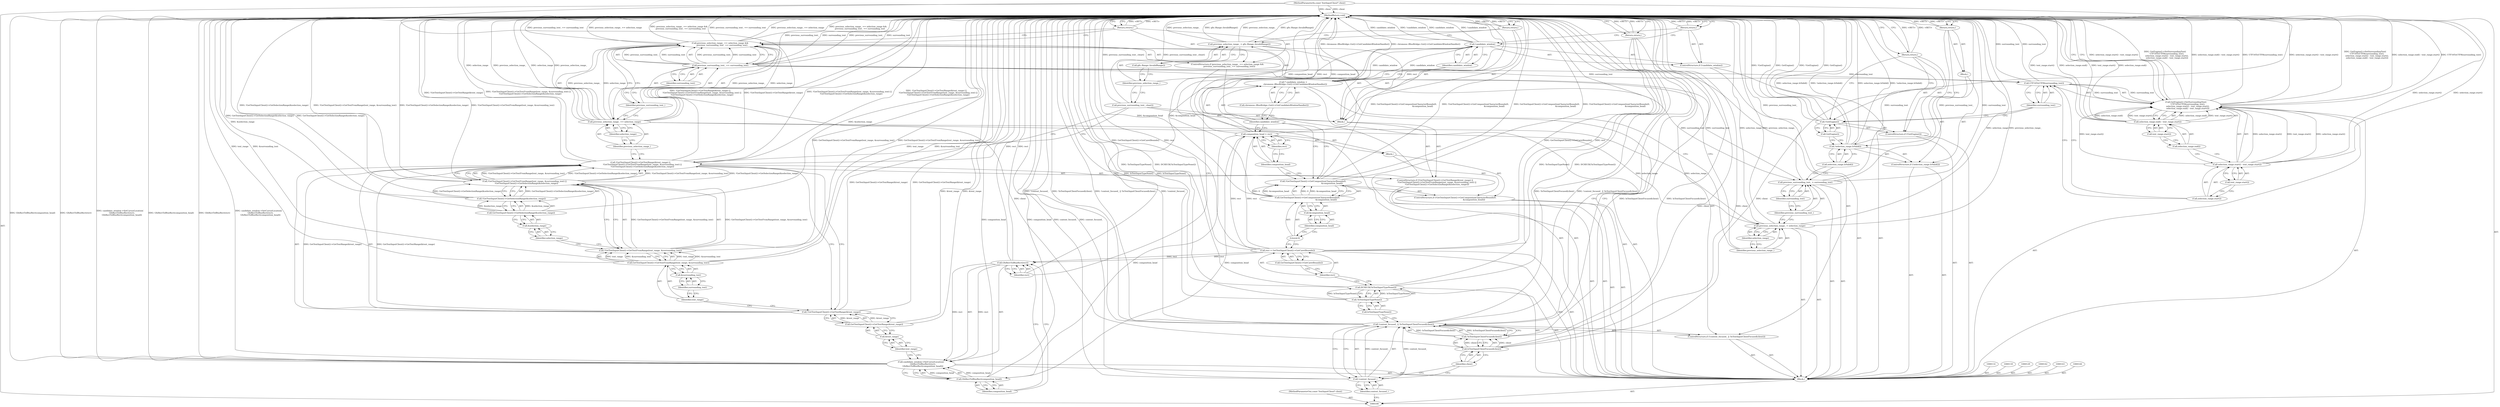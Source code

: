 digraph "1_Chrome_364fb6e517fc4fbc8196a4afba4f77b3d5300c3e_3" {
"1000200" [label="(MethodReturn,void)"];
"1000101" [label="(MethodParameterIn,const TextInputClient* client)"];
"1000319" [label="(MethodParameterOut,const TextInputClient* client)"];
"1000102" [label="(Block,)"];
"1000130" [label="(Call,* candidate_window =\n      chromeos::IBusBridge::Get()->GetCandidateWindowHandler())"];
"1000131" [label="(Identifier,candidate_window)"];
"1000132" [label="(Call,chromeos::IBusBridge::Get()->GetCandidateWindowHandler())"];
"1000133" [label="(ControlStructure,if (!candidate_window))"];
"1000134" [label="(Call,!candidate_window)"];
"1000135" [label="(Identifier,candidate_window)"];
"1000136" [label="(Return,return;)"];
"1000137" [label="(Call,candidate_window->SetCursorLocation(\n      GfxRectToIBusRect(rect),\n      GfxRectToIBusRect(composition_head)))"];
"1000139" [label="(Identifier,rect)"];
"1000138" [label="(Call,GfxRectToIBusRect(rect))"];
"1000141" [label="(Identifier,composition_head)"];
"1000140" [label="(Call,GfxRectToIBusRect(composition_head))"];
"1000103" [label="(ControlStructure,if (!context_focused_ || !IsTextInputClientFocused(client)))"];
"1000107" [label="(Call,!IsTextInputClientFocused(client))"];
"1000108" [label="(Call,IsTextInputClientFocused(client))"];
"1000109" [label="(Identifier,client)"];
"1000104" [label="(Call,!context_focused_ || !IsTextInputClientFocused(client))"];
"1000105" [label="(Call,!context_focused_)"];
"1000106" [label="(Identifier,context_focused_)"];
"1000145" [label="(ControlStructure,if (!GetTextInputClient()->GetTextRange(&text_range) ||\n      !GetTextInputClient()->GetTextFromRange(text_range, &surrounding_text) ||\n      !GetTextInputClient()->GetSelectionRange(&selection_range)))"];
"1000149" [label="(Call,&text_range)"];
"1000150" [label="(Identifier,text_range)"];
"1000146" [label="(Call,!GetTextInputClient()->GetTextRange(&text_range) ||\n      !GetTextInputClient()->GetTextFromRange(text_range, &surrounding_text) ||\n      !GetTextInputClient()->GetSelectionRange(&selection_range))"];
"1000147" [label="(Call,!GetTextInputClient()->GetTextRange(&text_range))"];
"1000148" [label="(Call,GetTextInputClient()->GetTextRange(&text_range))"];
"1000154" [label="(Identifier,text_range)"];
"1000155" [label="(Call,&surrounding_text)"];
"1000156" [label="(Identifier,surrounding_text)"];
"1000151" [label="(Call,!GetTextInputClient()->GetTextFromRange(text_range, &surrounding_text) ||\n      !GetTextInputClient()->GetSelectionRange(&selection_range))"];
"1000152" [label="(Call,!GetTextInputClient()->GetTextFromRange(text_range, &surrounding_text))"];
"1000153" [label="(Call,GetTextInputClient()->GetTextFromRange(text_range, &surrounding_text))"];
"1000159" [label="(Call,&selection_range)"];
"1000160" [label="(Identifier,selection_range)"];
"1000157" [label="(Call,!GetTextInputClient()->GetSelectionRange(&selection_range))"];
"1000161" [label="(Block,)"];
"1000158" [label="(Call,GetTextInputClient()->GetSelectionRange(&selection_range))"];
"1000162" [label="(Call,previous_surrounding_text_.clear())"];
"1000165" [label="(Call,gfx::Range::InvalidRange())"];
"1000163" [label="(Call,previous_selection_range_ = gfx::Range::InvalidRange())"];
"1000164" [label="(Identifier,previous_selection_range_)"];
"1000166" [label="(Return,return;)"];
"1000167" [label="(ControlStructure,if (previous_selection_range_ == selection_range &&\n      previous_surrounding_text_ == surrounding_text))"];
"1000171" [label="(Identifier,selection_range)"];
"1000168" [label="(Call,previous_selection_range_ == selection_range &&\n      previous_surrounding_text_ == surrounding_text)"];
"1000169" [label="(Call,previous_selection_range_ == selection_range)"];
"1000170" [label="(Identifier,previous_selection_range_)"];
"1000174" [label="(Identifier,surrounding_text)"];
"1000172" [label="(Call,previous_surrounding_text_ == surrounding_text)"];
"1000173" [label="(Identifier,previous_surrounding_text_)"];
"1000110" [label="(Return,return;)"];
"1000175" [label="(Return,return;)"];
"1000176" [label="(Call,previous_selection_range_ = selection_range)"];
"1000177" [label="(Identifier,previous_selection_range_)"];
"1000178" [label="(Identifier,selection_range)"];
"1000179" [label="(Call,previous_surrounding_text_ = surrounding_text)"];
"1000180" [label="(Identifier,previous_surrounding_text_)"];
"1000181" [label="(Identifier,surrounding_text)"];
"1000182" [label="(ControlStructure,if (!selection_range.IsValid()))"];
"1000185" [label="(Block,)"];
"1000183" [label="(Call,!selection_range.IsValid())"];
"1000184" [label="(Call,selection_range.IsValid())"];
"1000186" [label="(Return,return;)"];
"1000187" [label="(ControlStructure,if (!GetEngine()))"];
"1000188" [label="(Call,!GetEngine())"];
"1000189" [label="(Call,GetEngine())"];
"1000190" [label="(Return,return;)"];
"1000191" [label="(Call,GetEngine()->SetSurroundingText(\n      UTF16ToUTF8(surrounding_text),\n      selection_range.start() - text_range.start(),\n      selection_range.end() - text_range.start()))"];
"1000193" [label="(Identifier,surrounding_text)"];
"1000192" [label="(Call,UTF16ToUTF8(surrounding_text))"];
"1000113" [label="(Call,IsTextInputTypeNone())"];
"1000111" [label="(Call,DCHECK(!IsTextInputTypeNone()))"];
"1000112" [label="(Call,!IsTextInputTypeNone())"];
"1000196" [label="(Call,text_range.start())"];
"1000194" [label="(Call,selection_range.start() - text_range.start())"];
"1000195" [label="(Call,selection_range.start())"];
"1000199" [label="(Call,text_range.start())"];
"1000197" [label="(Call,selection_range.end() - text_range.start())"];
"1000198" [label="(Call,selection_range.end())"];
"1000115" [label="(Call,rect = GetTextInputClient()->GetCaretBounds())"];
"1000116" [label="(Identifier,rect)"];
"1000117" [label="(Call,GetTextInputClient()->GetCaretBounds())"];
"1000119" [label="(ControlStructure,if (!GetTextInputClient()->GetCompositionCharacterBounds(0,\n                                                           &composition_head)))"];
"1000122" [label="(Literal,0)"];
"1000120" [label="(Call,!GetTextInputClient()->GetCompositionCharacterBounds(0,\n                                                           &composition_head))"];
"1000121" [label="(Call,GetTextInputClient()->GetCompositionCharacterBounds(0,\n                                                           &composition_head))"];
"1000123" [label="(Call,&composition_head)"];
"1000124" [label="(Identifier,composition_head)"];
"1000125" [label="(Block,)"];
"1000128" [label="(Identifier,rect)"];
"1000126" [label="(Call,composition_head = rect)"];
"1000127" [label="(Identifier,composition_head)"];
"1000200" -> "1000100"  [label="AST: "];
"1000200" -> "1000110"  [label="CFG: "];
"1000200" -> "1000136"  [label="CFG: "];
"1000200" -> "1000166"  [label="CFG: "];
"1000200" -> "1000175"  [label="CFG: "];
"1000200" -> "1000186"  [label="CFG: "];
"1000200" -> "1000190"  [label="CFG: "];
"1000200" -> "1000191"  [label="CFG: "];
"1000136" -> "1000200"  [label="DDG: <RET>"];
"1000186" -> "1000200"  [label="DDG: <RET>"];
"1000166" -> "1000200"  [label="DDG: <RET>"];
"1000168" -> "1000200"  [label="DDG: previous_surrounding_text_ == surrounding_text"];
"1000168" -> "1000200"  [label="DDG: previous_selection_range_ == selection_range"];
"1000168" -> "1000200"  [label="DDG: previous_selection_range_ == selection_range &&\n      previous_surrounding_text_ == surrounding_text"];
"1000191" -> "1000200"  [label="DDG: selection_range.start() - text_range.start()"];
"1000191" -> "1000200"  [label="DDG: GetEngine()->SetSurroundingText(\n      UTF16ToUTF8(surrounding_text),\n      selection_range.start() - text_range.start(),\n      selection_range.end() - text_range.start())"];
"1000191" -> "1000200"  [label="DDG: selection_range.end() - text_range.start()"];
"1000191" -> "1000200"  [label="DDG: UTF16ToUTF8(surrounding_text)"];
"1000107" -> "1000200"  [label="DDG: IsTextInputClientFocused(client)"];
"1000151" -> "1000200"  [label="DDG: !GetTextInputClient()->GetSelectionRange(&selection_range)"];
"1000151" -> "1000200"  [label="DDG: !GetTextInputClient()->GetTextFromRange(text_range, &surrounding_text)"];
"1000104" -> "1000200"  [label="DDG: !context_focused_"];
"1000104" -> "1000200"  [label="DDG: !IsTextInputClientFocused(client)"];
"1000104" -> "1000200"  [label="DDG: !context_focused_ || !IsTextInputClientFocused(client)"];
"1000188" -> "1000200"  [label="DDG: GetEngine()"];
"1000188" -> "1000200"  [label="DDG: !GetEngine()"];
"1000179" -> "1000200"  [label="DDG: surrounding_text"];
"1000179" -> "1000200"  [label="DDG: previous_surrounding_text_"];
"1000111" -> "1000200"  [label="DDG: !IsTextInputTypeNone()"];
"1000111" -> "1000200"  [label="DDG: DCHECK(!IsTextInputTypeNone())"];
"1000153" -> "1000200"  [label="DDG: text_range"];
"1000153" -> "1000200"  [label="DDG: &surrounding_text"];
"1000169" -> "1000200"  [label="DDG: selection_range"];
"1000169" -> "1000200"  [label="DDG: previous_selection_range_"];
"1000158" -> "1000200"  [label="DDG: &selection_range"];
"1000115" -> "1000200"  [label="DDG: GetTextInputClient()->GetCaretBounds()"];
"1000115" -> "1000200"  [label="DDG: rect"];
"1000176" -> "1000200"  [label="DDG: selection_range"];
"1000176" -> "1000200"  [label="DDG: previous_selection_range_"];
"1000163" -> "1000200"  [label="DDG: previous_selection_range_"];
"1000163" -> "1000200"  [label="DDG: gfx::Range::InvalidRange()"];
"1000146" -> "1000200"  [label="DDG: !GetTextInputClient()->GetTextFromRange(text_range, &surrounding_text) ||\n      !GetTextInputClient()->GetSelectionRange(&selection_range)"];
"1000146" -> "1000200"  [label="DDG: !GetTextInputClient()->GetTextRange(&text_range) ||\n      !GetTextInputClient()->GetTextFromRange(text_range, &surrounding_text) ||\n      !GetTextInputClient()->GetSelectionRange(&selection_range)"];
"1000146" -> "1000200"  [label="DDG: !GetTextInputClient()->GetTextRange(&text_range)"];
"1000121" -> "1000200"  [label="DDG: &composition_head"];
"1000130" -> "1000200"  [label="DDG: chromeos::IBusBridge::Get()->GetCandidateWindowHandler()"];
"1000140" -> "1000200"  [label="DDG: composition_head"];
"1000138" -> "1000200"  [label="DDG: rect"];
"1000137" -> "1000200"  [label="DDG: GfxRectToIBusRect(composition_head)"];
"1000137" -> "1000200"  [label="DDG: GfxRectToIBusRect(rect)"];
"1000137" -> "1000200"  [label="DDG: candidate_window->SetCursorLocation(\n      GfxRectToIBusRect(rect),\n      GfxRectToIBusRect(composition_head))"];
"1000194" -> "1000200"  [label="DDG: selection_range.start()"];
"1000183" -> "1000200"  [label="DDG: selection_range.IsValid()"];
"1000183" -> "1000200"  [label="DDG: !selection_range.IsValid()"];
"1000157" -> "1000200"  [label="DDG: GetTextInputClient()->GetSelectionRange(&selection_range)"];
"1000134" -> "1000200"  [label="DDG: !candidate_window"];
"1000134" -> "1000200"  [label="DDG: candidate_window"];
"1000120" -> "1000200"  [label="DDG: GetTextInputClient()->GetCompositionCharacterBounds(0,\n                                                           &composition_head)"];
"1000120" -> "1000200"  [label="DDG: !GetTextInputClient()->GetCompositionCharacterBounds(0,\n                                                           &composition_head)"];
"1000148" -> "1000200"  [label="DDG: &text_range"];
"1000147" -> "1000200"  [label="DDG: GetTextInputClient()->GetTextRange(&text_range)"];
"1000126" -> "1000200"  [label="DDG: composition_head"];
"1000126" -> "1000200"  [label="DDG: rect"];
"1000152" -> "1000200"  [label="DDG: GetTextInputClient()->GetTextFromRange(text_range, &surrounding_text)"];
"1000197" -> "1000200"  [label="DDG: text_range.start()"];
"1000197" -> "1000200"  [label="DDG: selection_range.end()"];
"1000192" -> "1000200"  [label="DDG: surrounding_text"];
"1000112" -> "1000200"  [label="DDG: IsTextInputTypeNone()"];
"1000101" -> "1000200"  [label="DDG: client"];
"1000172" -> "1000200"  [label="DDG: previous_surrounding_text_"];
"1000172" -> "1000200"  [label="DDG: surrounding_text"];
"1000162" -> "1000200"  [label="DDG: previous_surrounding_text_.clear()"];
"1000105" -> "1000200"  [label="DDG: context_focused_"];
"1000108" -> "1000200"  [label="DDG: client"];
"1000175" -> "1000200"  [label="DDG: <RET>"];
"1000110" -> "1000200"  [label="DDG: <RET>"];
"1000190" -> "1000200"  [label="DDG: <RET>"];
"1000101" -> "1000100"  [label="AST: "];
"1000101" -> "1000200"  [label="DDG: client"];
"1000101" -> "1000108"  [label="DDG: client"];
"1000319" -> "1000100"  [label="AST: "];
"1000102" -> "1000100"  [label="AST: "];
"1000103" -> "1000102"  [label="AST: "];
"1000111" -> "1000102"  [label="AST: "];
"1000114" -> "1000102"  [label="AST: "];
"1000115" -> "1000102"  [label="AST: "];
"1000118" -> "1000102"  [label="AST: "];
"1000119" -> "1000102"  [label="AST: "];
"1000129" -> "1000102"  [label="AST: "];
"1000130" -> "1000102"  [label="AST: "];
"1000133" -> "1000102"  [label="AST: "];
"1000137" -> "1000102"  [label="AST: "];
"1000142" -> "1000102"  [label="AST: "];
"1000143" -> "1000102"  [label="AST: "];
"1000144" -> "1000102"  [label="AST: "];
"1000145" -> "1000102"  [label="AST: "];
"1000167" -> "1000102"  [label="AST: "];
"1000176" -> "1000102"  [label="AST: "];
"1000179" -> "1000102"  [label="AST: "];
"1000182" -> "1000102"  [label="AST: "];
"1000187" -> "1000102"  [label="AST: "];
"1000191" -> "1000102"  [label="AST: "];
"1000130" -> "1000102"  [label="AST: "];
"1000130" -> "1000132"  [label="CFG: "];
"1000131" -> "1000130"  [label="AST: "];
"1000132" -> "1000130"  [label="AST: "];
"1000135" -> "1000130"  [label="CFG: "];
"1000130" -> "1000200"  [label="DDG: chromeos::IBusBridge::Get()->GetCandidateWindowHandler()"];
"1000130" -> "1000134"  [label="DDG: candidate_window"];
"1000131" -> "1000130"  [label="AST: "];
"1000131" -> "1000126"  [label="CFG: "];
"1000131" -> "1000120"  [label="CFG: "];
"1000132" -> "1000131"  [label="CFG: "];
"1000132" -> "1000130"  [label="AST: "];
"1000132" -> "1000131"  [label="CFG: "];
"1000130" -> "1000132"  [label="CFG: "];
"1000133" -> "1000102"  [label="AST: "];
"1000134" -> "1000133"  [label="AST: "];
"1000136" -> "1000133"  [label="AST: "];
"1000134" -> "1000133"  [label="AST: "];
"1000134" -> "1000135"  [label="CFG: "];
"1000135" -> "1000134"  [label="AST: "];
"1000136" -> "1000134"  [label="CFG: "];
"1000139" -> "1000134"  [label="CFG: "];
"1000134" -> "1000200"  [label="DDG: !candidate_window"];
"1000134" -> "1000200"  [label="DDG: candidate_window"];
"1000130" -> "1000134"  [label="DDG: candidate_window"];
"1000135" -> "1000134"  [label="AST: "];
"1000135" -> "1000130"  [label="CFG: "];
"1000134" -> "1000135"  [label="CFG: "];
"1000136" -> "1000133"  [label="AST: "];
"1000136" -> "1000134"  [label="CFG: "];
"1000200" -> "1000136"  [label="CFG: "];
"1000136" -> "1000200"  [label="DDG: <RET>"];
"1000137" -> "1000102"  [label="AST: "];
"1000137" -> "1000140"  [label="CFG: "];
"1000138" -> "1000137"  [label="AST: "];
"1000140" -> "1000137"  [label="AST: "];
"1000150" -> "1000137"  [label="CFG: "];
"1000137" -> "1000200"  [label="DDG: GfxRectToIBusRect(composition_head)"];
"1000137" -> "1000200"  [label="DDG: GfxRectToIBusRect(rect)"];
"1000137" -> "1000200"  [label="DDG: candidate_window->SetCursorLocation(\n      GfxRectToIBusRect(rect),\n      GfxRectToIBusRect(composition_head))"];
"1000138" -> "1000137"  [label="DDG: rect"];
"1000140" -> "1000137"  [label="DDG: composition_head"];
"1000139" -> "1000138"  [label="AST: "];
"1000139" -> "1000134"  [label="CFG: "];
"1000138" -> "1000139"  [label="CFG: "];
"1000138" -> "1000137"  [label="AST: "];
"1000138" -> "1000139"  [label="CFG: "];
"1000139" -> "1000138"  [label="AST: "];
"1000141" -> "1000138"  [label="CFG: "];
"1000138" -> "1000200"  [label="DDG: rect"];
"1000138" -> "1000137"  [label="DDG: rect"];
"1000115" -> "1000138"  [label="DDG: rect"];
"1000141" -> "1000140"  [label="AST: "];
"1000141" -> "1000138"  [label="CFG: "];
"1000140" -> "1000141"  [label="CFG: "];
"1000140" -> "1000137"  [label="AST: "];
"1000140" -> "1000141"  [label="CFG: "];
"1000141" -> "1000140"  [label="AST: "];
"1000137" -> "1000140"  [label="CFG: "];
"1000140" -> "1000200"  [label="DDG: composition_head"];
"1000140" -> "1000137"  [label="DDG: composition_head"];
"1000126" -> "1000140"  [label="DDG: composition_head"];
"1000103" -> "1000102"  [label="AST: "];
"1000104" -> "1000103"  [label="AST: "];
"1000110" -> "1000103"  [label="AST: "];
"1000107" -> "1000104"  [label="AST: "];
"1000107" -> "1000108"  [label="CFG: "];
"1000108" -> "1000107"  [label="AST: "];
"1000104" -> "1000107"  [label="CFG: "];
"1000107" -> "1000200"  [label="DDG: IsTextInputClientFocused(client)"];
"1000107" -> "1000104"  [label="DDG: IsTextInputClientFocused(client)"];
"1000108" -> "1000107"  [label="DDG: client"];
"1000108" -> "1000107"  [label="AST: "];
"1000108" -> "1000109"  [label="CFG: "];
"1000109" -> "1000108"  [label="AST: "];
"1000107" -> "1000108"  [label="CFG: "];
"1000108" -> "1000200"  [label="DDG: client"];
"1000108" -> "1000107"  [label="DDG: client"];
"1000101" -> "1000108"  [label="DDG: client"];
"1000109" -> "1000108"  [label="AST: "];
"1000109" -> "1000105"  [label="CFG: "];
"1000108" -> "1000109"  [label="CFG: "];
"1000104" -> "1000103"  [label="AST: "];
"1000104" -> "1000105"  [label="CFG: "];
"1000104" -> "1000107"  [label="CFG: "];
"1000105" -> "1000104"  [label="AST: "];
"1000107" -> "1000104"  [label="AST: "];
"1000110" -> "1000104"  [label="CFG: "];
"1000113" -> "1000104"  [label="CFG: "];
"1000104" -> "1000200"  [label="DDG: !context_focused_"];
"1000104" -> "1000200"  [label="DDG: !IsTextInputClientFocused(client)"];
"1000104" -> "1000200"  [label="DDG: !context_focused_ || !IsTextInputClientFocused(client)"];
"1000105" -> "1000104"  [label="DDG: context_focused_"];
"1000107" -> "1000104"  [label="DDG: IsTextInputClientFocused(client)"];
"1000105" -> "1000104"  [label="AST: "];
"1000105" -> "1000106"  [label="CFG: "];
"1000106" -> "1000105"  [label="AST: "];
"1000109" -> "1000105"  [label="CFG: "];
"1000104" -> "1000105"  [label="CFG: "];
"1000105" -> "1000200"  [label="DDG: context_focused_"];
"1000105" -> "1000104"  [label="DDG: context_focused_"];
"1000106" -> "1000105"  [label="AST: "];
"1000106" -> "1000100"  [label="CFG: "];
"1000105" -> "1000106"  [label="CFG: "];
"1000145" -> "1000102"  [label="AST: "];
"1000146" -> "1000145"  [label="AST: "];
"1000161" -> "1000145"  [label="AST: "];
"1000149" -> "1000148"  [label="AST: "];
"1000149" -> "1000150"  [label="CFG: "];
"1000150" -> "1000149"  [label="AST: "];
"1000148" -> "1000149"  [label="CFG: "];
"1000150" -> "1000149"  [label="AST: "];
"1000150" -> "1000137"  [label="CFG: "];
"1000149" -> "1000150"  [label="CFG: "];
"1000146" -> "1000145"  [label="AST: "];
"1000146" -> "1000147"  [label="CFG: "];
"1000146" -> "1000151"  [label="CFG: "];
"1000147" -> "1000146"  [label="AST: "];
"1000151" -> "1000146"  [label="AST: "];
"1000162" -> "1000146"  [label="CFG: "];
"1000170" -> "1000146"  [label="CFG: "];
"1000146" -> "1000200"  [label="DDG: !GetTextInputClient()->GetTextFromRange(text_range, &surrounding_text) ||\n      !GetTextInputClient()->GetSelectionRange(&selection_range)"];
"1000146" -> "1000200"  [label="DDG: !GetTextInputClient()->GetTextRange(&text_range) ||\n      !GetTextInputClient()->GetTextFromRange(text_range, &surrounding_text) ||\n      !GetTextInputClient()->GetSelectionRange(&selection_range)"];
"1000146" -> "1000200"  [label="DDG: !GetTextInputClient()->GetTextRange(&text_range)"];
"1000147" -> "1000146"  [label="DDG: GetTextInputClient()->GetTextRange(&text_range)"];
"1000151" -> "1000146"  [label="DDG: !GetTextInputClient()->GetTextFromRange(text_range, &surrounding_text)"];
"1000151" -> "1000146"  [label="DDG: !GetTextInputClient()->GetSelectionRange(&selection_range)"];
"1000147" -> "1000146"  [label="AST: "];
"1000147" -> "1000148"  [label="CFG: "];
"1000148" -> "1000147"  [label="AST: "];
"1000154" -> "1000147"  [label="CFG: "];
"1000146" -> "1000147"  [label="CFG: "];
"1000147" -> "1000200"  [label="DDG: GetTextInputClient()->GetTextRange(&text_range)"];
"1000147" -> "1000146"  [label="DDG: GetTextInputClient()->GetTextRange(&text_range)"];
"1000148" -> "1000147"  [label="DDG: &text_range"];
"1000148" -> "1000147"  [label="AST: "];
"1000148" -> "1000149"  [label="CFG: "];
"1000149" -> "1000148"  [label="AST: "];
"1000147" -> "1000148"  [label="CFG: "];
"1000148" -> "1000200"  [label="DDG: &text_range"];
"1000148" -> "1000147"  [label="DDG: &text_range"];
"1000154" -> "1000153"  [label="AST: "];
"1000154" -> "1000147"  [label="CFG: "];
"1000156" -> "1000154"  [label="CFG: "];
"1000155" -> "1000153"  [label="AST: "];
"1000155" -> "1000156"  [label="CFG: "];
"1000156" -> "1000155"  [label="AST: "];
"1000153" -> "1000155"  [label="CFG: "];
"1000156" -> "1000155"  [label="AST: "];
"1000156" -> "1000154"  [label="CFG: "];
"1000155" -> "1000156"  [label="CFG: "];
"1000151" -> "1000146"  [label="AST: "];
"1000151" -> "1000152"  [label="CFG: "];
"1000151" -> "1000157"  [label="CFG: "];
"1000152" -> "1000151"  [label="AST: "];
"1000157" -> "1000151"  [label="AST: "];
"1000146" -> "1000151"  [label="CFG: "];
"1000151" -> "1000200"  [label="DDG: !GetTextInputClient()->GetSelectionRange(&selection_range)"];
"1000151" -> "1000200"  [label="DDG: !GetTextInputClient()->GetTextFromRange(text_range, &surrounding_text)"];
"1000151" -> "1000146"  [label="DDG: !GetTextInputClient()->GetTextFromRange(text_range, &surrounding_text)"];
"1000151" -> "1000146"  [label="DDG: !GetTextInputClient()->GetSelectionRange(&selection_range)"];
"1000152" -> "1000151"  [label="DDG: GetTextInputClient()->GetTextFromRange(text_range, &surrounding_text)"];
"1000157" -> "1000151"  [label="DDG: GetTextInputClient()->GetSelectionRange(&selection_range)"];
"1000152" -> "1000151"  [label="AST: "];
"1000152" -> "1000153"  [label="CFG: "];
"1000153" -> "1000152"  [label="AST: "];
"1000160" -> "1000152"  [label="CFG: "];
"1000151" -> "1000152"  [label="CFG: "];
"1000152" -> "1000200"  [label="DDG: GetTextInputClient()->GetTextFromRange(text_range, &surrounding_text)"];
"1000152" -> "1000151"  [label="DDG: GetTextInputClient()->GetTextFromRange(text_range, &surrounding_text)"];
"1000153" -> "1000152"  [label="DDG: text_range"];
"1000153" -> "1000152"  [label="DDG: &surrounding_text"];
"1000153" -> "1000152"  [label="AST: "];
"1000153" -> "1000155"  [label="CFG: "];
"1000154" -> "1000153"  [label="AST: "];
"1000155" -> "1000153"  [label="AST: "];
"1000152" -> "1000153"  [label="CFG: "];
"1000153" -> "1000200"  [label="DDG: text_range"];
"1000153" -> "1000200"  [label="DDG: &surrounding_text"];
"1000153" -> "1000152"  [label="DDG: text_range"];
"1000153" -> "1000152"  [label="DDG: &surrounding_text"];
"1000159" -> "1000158"  [label="AST: "];
"1000159" -> "1000160"  [label="CFG: "];
"1000160" -> "1000159"  [label="AST: "];
"1000158" -> "1000159"  [label="CFG: "];
"1000160" -> "1000159"  [label="AST: "];
"1000160" -> "1000152"  [label="CFG: "];
"1000159" -> "1000160"  [label="CFG: "];
"1000157" -> "1000151"  [label="AST: "];
"1000157" -> "1000158"  [label="CFG: "];
"1000158" -> "1000157"  [label="AST: "];
"1000151" -> "1000157"  [label="CFG: "];
"1000157" -> "1000200"  [label="DDG: GetTextInputClient()->GetSelectionRange(&selection_range)"];
"1000157" -> "1000151"  [label="DDG: GetTextInputClient()->GetSelectionRange(&selection_range)"];
"1000158" -> "1000157"  [label="DDG: &selection_range"];
"1000161" -> "1000145"  [label="AST: "];
"1000162" -> "1000161"  [label="AST: "];
"1000163" -> "1000161"  [label="AST: "];
"1000166" -> "1000161"  [label="AST: "];
"1000158" -> "1000157"  [label="AST: "];
"1000158" -> "1000159"  [label="CFG: "];
"1000159" -> "1000158"  [label="AST: "];
"1000157" -> "1000158"  [label="CFG: "];
"1000158" -> "1000200"  [label="DDG: &selection_range"];
"1000158" -> "1000157"  [label="DDG: &selection_range"];
"1000162" -> "1000161"  [label="AST: "];
"1000162" -> "1000146"  [label="CFG: "];
"1000164" -> "1000162"  [label="CFG: "];
"1000162" -> "1000200"  [label="DDG: previous_surrounding_text_.clear()"];
"1000165" -> "1000163"  [label="AST: "];
"1000165" -> "1000164"  [label="CFG: "];
"1000163" -> "1000165"  [label="CFG: "];
"1000163" -> "1000161"  [label="AST: "];
"1000163" -> "1000165"  [label="CFG: "];
"1000164" -> "1000163"  [label="AST: "];
"1000165" -> "1000163"  [label="AST: "];
"1000166" -> "1000163"  [label="CFG: "];
"1000163" -> "1000200"  [label="DDG: previous_selection_range_"];
"1000163" -> "1000200"  [label="DDG: gfx::Range::InvalidRange()"];
"1000164" -> "1000163"  [label="AST: "];
"1000164" -> "1000162"  [label="CFG: "];
"1000165" -> "1000164"  [label="CFG: "];
"1000166" -> "1000161"  [label="AST: "];
"1000166" -> "1000163"  [label="CFG: "];
"1000200" -> "1000166"  [label="CFG: "];
"1000166" -> "1000200"  [label="DDG: <RET>"];
"1000167" -> "1000102"  [label="AST: "];
"1000168" -> "1000167"  [label="AST: "];
"1000175" -> "1000167"  [label="AST: "];
"1000171" -> "1000169"  [label="AST: "];
"1000171" -> "1000170"  [label="CFG: "];
"1000169" -> "1000171"  [label="CFG: "];
"1000168" -> "1000167"  [label="AST: "];
"1000168" -> "1000169"  [label="CFG: "];
"1000168" -> "1000172"  [label="CFG: "];
"1000169" -> "1000168"  [label="AST: "];
"1000172" -> "1000168"  [label="AST: "];
"1000175" -> "1000168"  [label="CFG: "];
"1000177" -> "1000168"  [label="CFG: "];
"1000168" -> "1000200"  [label="DDG: previous_surrounding_text_ == surrounding_text"];
"1000168" -> "1000200"  [label="DDG: previous_selection_range_ == selection_range"];
"1000168" -> "1000200"  [label="DDG: previous_selection_range_ == selection_range &&\n      previous_surrounding_text_ == surrounding_text"];
"1000169" -> "1000168"  [label="DDG: previous_selection_range_"];
"1000169" -> "1000168"  [label="DDG: selection_range"];
"1000172" -> "1000168"  [label="DDG: previous_surrounding_text_"];
"1000172" -> "1000168"  [label="DDG: surrounding_text"];
"1000169" -> "1000168"  [label="AST: "];
"1000169" -> "1000171"  [label="CFG: "];
"1000170" -> "1000169"  [label="AST: "];
"1000171" -> "1000169"  [label="AST: "];
"1000173" -> "1000169"  [label="CFG: "];
"1000168" -> "1000169"  [label="CFG: "];
"1000169" -> "1000200"  [label="DDG: selection_range"];
"1000169" -> "1000200"  [label="DDG: previous_selection_range_"];
"1000169" -> "1000168"  [label="DDG: previous_selection_range_"];
"1000169" -> "1000168"  [label="DDG: selection_range"];
"1000169" -> "1000176"  [label="DDG: selection_range"];
"1000170" -> "1000169"  [label="AST: "];
"1000170" -> "1000146"  [label="CFG: "];
"1000171" -> "1000170"  [label="CFG: "];
"1000174" -> "1000172"  [label="AST: "];
"1000174" -> "1000173"  [label="CFG: "];
"1000172" -> "1000174"  [label="CFG: "];
"1000172" -> "1000168"  [label="AST: "];
"1000172" -> "1000174"  [label="CFG: "];
"1000173" -> "1000172"  [label="AST: "];
"1000174" -> "1000172"  [label="AST: "];
"1000168" -> "1000172"  [label="CFG: "];
"1000172" -> "1000200"  [label="DDG: previous_surrounding_text_"];
"1000172" -> "1000200"  [label="DDG: surrounding_text"];
"1000172" -> "1000168"  [label="DDG: previous_surrounding_text_"];
"1000172" -> "1000168"  [label="DDG: surrounding_text"];
"1000172" -> "1000179"  [label="DDG: surrounding_text"];
"1000172" -> "1000192"  [label="DDG: surrounding_text"];
"1000173" -> "1000172"  [label="AST: "];
"1000173" -> "1000169"  [label="CFG: "];
"1000174" -> "1000173"  [label="CFG: "];
"1000110" -> "1000103"  [label="AST: "];
"1000110" -> "1000104"  [label="CFG: "];
"1000200" -> "1000110"  [label="CFG: "];
"1000110" -> "1000200"  [label="DDG: <RET>"];
"1000175" -> "1000167"  [label="AST: "];
"1000175" -> "1000168"  [label="CFG: "];
"1000200" -> "1000175"  [label="CFG: "];
"1000175" -> "1000200"  [label="DDG: <RET>"];
"1000176" -> "1000102"  [label="AST: "];
"1000176" -> "1000178"  [label="CFG: "];
"1000177" -> "1000176"  [label="AST: "];
"1000178" -> "1000176"  [label="AST: "];
"1000180" -> "1000176"  [label="CFG: "];
"1000176" -> "1000200"  [label="DDG: selection_range"];
"1000176" -> "1000200"  [label="DDG: previous_selection_range_"];
"1000169" -> "1000176"  [label="DDG: selection_range"];
"1000177" -> "1000176"  [label="AST: "];
"1000177" -> "1000168"  [label="CFG: "];
"1000178" -> "1000177"  [label="CFG: "];
"1000178" -> "1000176"  [label="AST: "];
"1000178" -> "1000177"  [label="CFG: "];
"1000176" -> "1000178"  [label="CFG: "];
"1000179" -> "1000102"  [label="AST: "];
"1000179" -> "1000181"  [label="CFG: "];
"1000180" -> "1000179"  [label="AST: "];
"1000181" -> "1000179"  [label="AST: "];
"1000184" -> "1000179"  [label="CFG: "];
"1000179" -> "1000200"  [label="DDG: surrounding_text"];
"1000179" -> "1000200"  [label="DDG: previous_surrounding_text_"];
"1000172" -> "1000179"  [label="DDG: surrounding_text"];
"1000180" -> "1000179"  [label="AST: "];
"1000180" -> "1000176"  [label="CFG: "];
"1000181" -> "1000180"  [label="CFG: "];
"1000181" -> "1000179"  [label="AST: "];
"1000181" -> "1000180"  [label="CFG: "];
"1000179" -> "1000181"  [label="CFG: "];
"1000182" -> "1000102"  [label="AST: "];
"1000183" -> "1000182"  [label="AST: "];
"1000185" -> "1000182"  [label="AST: "];
"1000185" -> "1000182"  [label="AST: "];
"1000186" -> "1000185"  [label="AST: "];
"1000183" -> "1000182"  [label="AST: "];
"1000183" -> "1000184"  [label="CFG: "];
"1000184" -> "1000183"  [label="AST: "];
"1000186" -> "1000183"  [label="CFG: "];
"1000189" -> "1000183"  [label="CFG: "];
"1000183" -> "1000200"  [label="DDG: selection_range.IsValid()"];
"1000183" -> "1000200"  [label="DDG: !selection_range.IsValid()"];
"1000184" -> "1000183"  [label="AST: "];
"1000184" -> "1000179"  [label="CFG: "];
"1000183" -> "1000184"  [label="CFG: "];
"1000186" -> "1000185"  [label="AST: "];
"1000186" -> "1000183"  [label="CFG: "];
"1000200" -> "1000186"  [label="CFG: "];
"1000186" -> "1000200"  [label="DDG: <RET>"];
"1000187" -> "1000102"  [label="AST: "];
"1000188" -> "1000187"  [label="AST: "];
"1000190" -> "1000187"  [label="AST: "];
"1000188" -> "1000187"  [label="AST: "];
"1000188" -> "1000189"  [label="CFG: "];
"1000189" -> "1000188"  [label="AST: "];
"1000190" -> "1000188"  [label="CFG: "];
"1000193" -> "1000188"  [label="CFG: "];
"1000188" -> "1000200"  [label="DDG: GetEngine()"];
"1000188" -> "1000200"  [label="DDG: !GetEngine()"];
"1000189" -> "1000188"  [label="AST: "];
"1000189" -> "1000183"  [label="CFG: "];
"1000188" -> "1000189"  [label="CFG: "];
"1000190" -> "1000187"  [label="AST: "];
"1000190" -> "1000188"  [label="CFG: "];
"1000200" -> "1000190"  [label="CFG: "];
"1000190" -> "1000200"  [label="DDG: <RET>"];
"1000191" -> "1000102"  [label="AST: "];
"1000191" -> "1000197"  [label="CFG: "];
"1000192" -> "1000191"  [label="AST: "];
"1000194" -> "1000191"  [label="AST: "];
"1000197" -> "1000191"  [label="AST: "];
"1000200" -> "1000191"  [label="CFG: "];
"1000191" -> "1000200"  [label="DDG: selection_range.start() - text_range.start()"];
"1000191" -> "1000200"  [label="DDG: GetEngine()->SetSurroundingText(\n      UTF16ToUTF8(surrounding_text),\n      selection_range.start() - text_range.start(),\n      selection_range.end() - text_range.start())"];
"1000191" -> "1000200"  [label="DDG: selection_range.end() - text_range.start()"];
"1000191" -> "1000200"  [label="DDG: UTF16ToUTF8(surrounding_text)"];
"1000192" -> "1000191"  [label="DDG: surrounding_text"];
"1000194" -> "1000191"  [label="DDG: selection_range.start()"];
"1000194" -> "1000191"  [label="DDG: text_range.start()"];
"1000197" -> "1000191"  [label="DDG: selection_range.end()"];
"1000197" -> "1000191"  [label="DDG: text_range.start()"];
"1000193" -> "1000192"  [label="AST: "];
"1000193" -> "1000188"  [label="CFG: "];
"1000192" -> "1000193"  [label="CFG: "];
"1000192" -> "1000191"  [label="AST: "];
"1000192" -> "1000193"  [label="CFG: "];
"1000193" -> "1000192"  [label="AST: "];
"1000195" -> "1000192"  [label="CFG: "];
"1000192" -> "1000200"  [label="DDG: surrounding_text"];
"1000192" -> "1000191"  [label="DDG: surrounding_text"];
"1000172" -> "1000192"  [label="DDG: surrounding_text"];
"1000113" -> "1000112"  [label="AST: "];
"1000113" -> "1000104"  [label="CFG: "];
"1000112" -> "1000113"  [label="CFG: "];
"1000111" -> "1000102"  [label="AST: "];
"1000111" -> "1000112"  [label="CFG: "];
"1000112" -> "1000111"  [label="AST: "];
"1000116" -> "1000111"  [label="CFG: "];
"1000111" -> "1000200"  [label="DDG: !IsTextInputTypeNone()"];
"1000111" -> "1000200"  [label="DDG: DCHECK(!IsTextInputTypeNone())"];
"1000112" -> "1000111"  [label="DDG: IsTextInputTypeNone()"];
"1000112" -> "1000111"  [label="AST: "];
"1000112" -> "1000113"  [label="CFG: "];
"1000113" -> "1000112"  [label="AST: "];
"1000111" -> "1000112"  [label="CFG: "];
"1000112" -> "1000200"  [label="DDG: IsTextInputTypeNone()"];
"1000112" -> "1000111"  [label="DDG: IsTextInputTypeNone()"];
"1000196" -> "1000194"  [label="AST: "];
"1000196" -> "1000195"  [label="CFG: "];
"1000194" -> "1000196"  [label="CFG: "];
"1000194" -> "1000191"  [label="AST: "];
"1000194" -> "1000196"  [label="CFG: "];
"1000195" -> "1000194"  [label="AST: "];
"1000196" -> "1000194"  [label="AST: "];
"1000198" -> "1000194"  [label="CFG: "];
"1000194" -> "1000200"  [label="DDG: selection_range.start()"];
"1000194" -> "1000191"  [label="DDG: selection_range.start()"];
"1000194" -> "1000191"  [label="DDG: text_range.start()"];
"1000195" -> "1000194"  [label="AST: "];
"1000195" -> "1000192"  [label="CFG: "];
"1000196" -> "1000195"  [label="CFG: "];
"1000199" -> "1000197"  [label="AST: "];
"1000199" -> "1000198"  [label="CFG: "];
"1000197" -> "1000199"  [label="CFG: "];
"1000197" -> "1000191"  [label="AST: "];
"1000197" -> "1000199"  [label="CFG: "];
"1000198" -> "1000197"  [label="AST: "];
"1000199" -> "1000197"  [label="AST: "];
"1000191" -> "1000197"  [label="CFG: "];
"1000197" -> "1000200"  [label="DDG: text_range.start()"];
"1000197" -> "1000200"  [label="DDG: selection_range.end()"];
"1000197" -> "1000191"  [label="DDG: selection_range.end()"];
"1000197" -> "1000191"  [label="DDG: text_range.start()"];
"1000198" -> "1000197"  [label="AST: "];
"1000198" -> "1000194"  [label="CFG: "];
"1000199" -> "1000198"  [label="CFG: "];
"1000115" -> "1000102"  [label="AST: "];
"1000115" -> "1000117"  [label="CFG: "];
"1000116" -> "1000115"  [label="AST: "];
"1000117" -> "1000115"  [label="AST: "];
"1000122" -> "1000115"  [label="CFG: "];
"1000115" -> "1000200"  [label="DDG: GetTextInputClient()->GetCaretBounds()"];
"1000115" -> "1000200"  [label="DDG: rect"];
"1000115" -> "1000126"  [label="DDG: rect"];
"1000115" -> "1000138"  [label="DDG: rect"];
"1000116" -> "1000115"  [label="AST: "];
"1000116" -> "1000111"  [label="CFG: "];
"1000117" -> "1000116"  [label="CFG: "];
"1000117" -> "1000115"  [label="AST: "];
"1000117" -> "1000116"  [label="CFG: "];
"1000115" -> "1000117"  [label="CFG: "];
"1000119" -> "1000102"  [label="AST: "];
"1000120" -> "1000119"  [label="AST: "];
"1000125" -> "1000119"  [label="AST: "];
"1000122" -> "1000121"  [label="AST: "];
"1000122" -> "1000115"  [label="CFG: "];
"1000124" -> "1000122"  [label="CFG: "];
"1000120" -> "1000119"  [label="AST: "];
"1000120" -> "1000121"  [label="CFG: "];
"1000121" -> "1000120"  [label="AST: "];
"1000127" -> "1000120"  [label="CFG: "];
"1000131" -> "1000120"  [label="CFG: "];
"1000120" -> "1000200"  [label="DDG: GetTextInputClient()->GetCompositionCharacterBounds(0,\n                                                           &composition_head)"];
"1000120" -> "1000200"  [label="DDG: !GetTextInputClient()->GetCompositionCharacterBounds(0,\n                                                           &composition_head)"];
"1000121" -> "1000120"  [label="DDG: 0"];
"1000121" -> "1000120"  [label="DDG: &composition_head"];
"1000121" -> "1000120"  [label="AST: "];
"1000121" -> "1000123"  [label="CFG: "];
"1000122" -> "1000121"  [label="AST: "];
"1000123" -> "1000121"  [label="AST: "];
"1000120" -> "1000121"  [label="CFG: "];
"1000121" -> "1000200"  [label="DDG: &composition_head"];
"1000121" -> "1000120"  [label="DDG: 0"];
"1000121" -> "1000120"  [label="DDG: &composition_head"];
"1000123" -> "1000121"  [label="AST: "];
"1000123" -> "1000124"  [label="CFG: "];
"1000124" -> "1000123"  [label="AST: "];
"1000121" -> "1000123"  [label="CFG: "];
"1000124" -> "1000123"  [label="AST: "];
"1000124" -> "1000122"  [label="CFG: "];
"1000123" -> "1000124"  [label="CFG: "];
"1000125" -> "1000119"  [label="AST: "];
"1000126" -> "1000125"  [label="AST: "];
"1000128" -> "1000126"  [label="AST: "];
"1000128" -> "1000127"  [label="CFG: "];
"1000126" -> "1000128"  [label="CFG: "];
"1000126" -> "1000125"  [label="AST: "];
"1000126" -> "1000128"  [label="CFG: "];
"1000127" -> "1000126"  [label="AST: "];
"1000128" -> "1000126"  [label="AST: "];
"1000131" -> "1000126"  [label="CFG: "];
"1000126" -> "1000200"  [label="DDG: composition_head"];
"1000126" -> "1000200"  [label="DDG: rect"];
"1000115" -> "1000126"  [label="DDG: rect"];
"1000126" -> "1000140"  [label="DDG: composition_head"];
"1000127" -> "1000126"  [label="AST: "];
"1000127" -> "1000120"  [label="CFG: "];
"1000128" -> "1000127"  [label="CFG: "];
}
